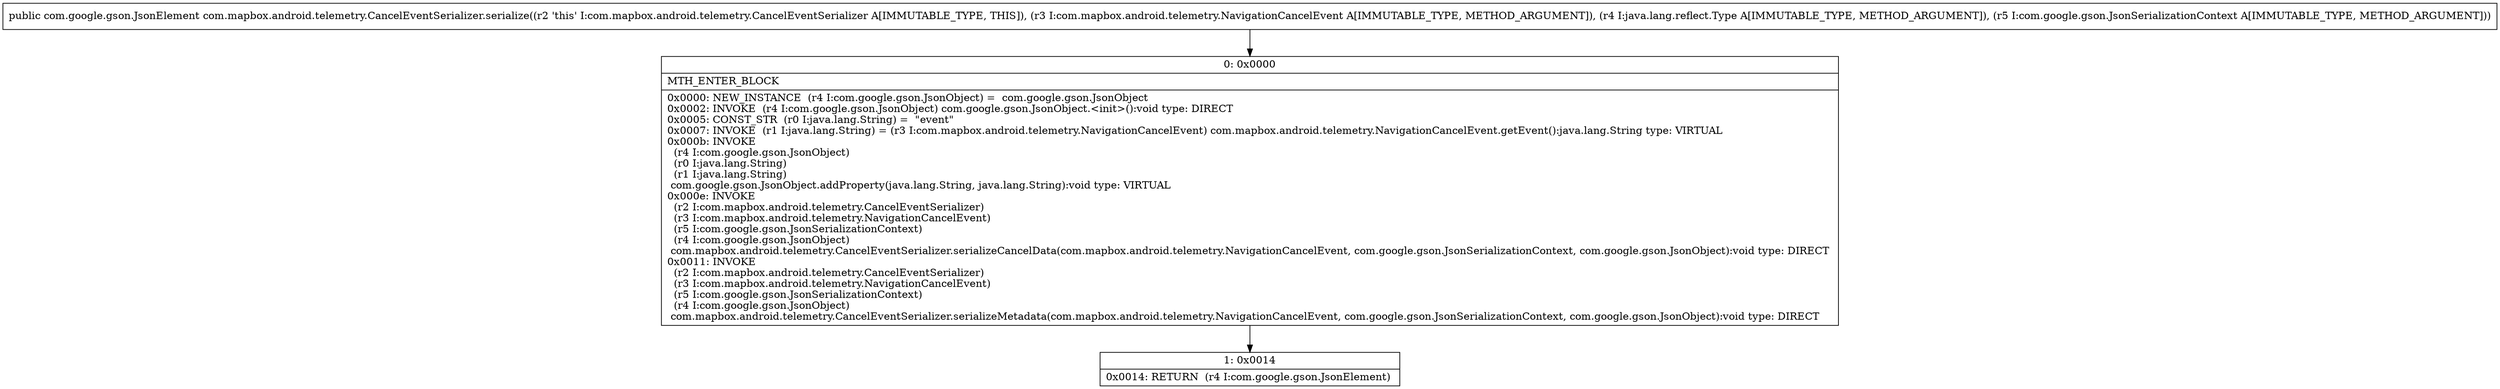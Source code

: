 digraph "CFG forcom.mapbox.android.telemetry.CancelEventSerializer.serialize(Lcom\/mapbox\/android\/telemetry\/NavigationCancelEvent;Ljava\/lang\/reflect\/Type;Lcom\/google\/gson\/JsonSerializationContext;)Lcom\/google\/gson\/JsonElement;" {
Node_0 [shape=record,label="{0\:\ 0x0000|MTH_ENTER_BLOCK\l|0x0000: NEW_INSTANCE  (r4 I:com.google.gson.JsonObject) =  com.google.gson.JsonObject \l0x0002: INVOKE  (r4 I:com.google.gson.JsonObject) com.google.gson.JsonObject.\<init\>():void type: DIRECT \l0x0005: CONST_STR  (r0 I:java.lang.String) =  \"event\" \l0x0007: INVOKE  (r1 I:java.lang.String) = (r3 I:com.mapbox.android.telemetry.NavigationCancelEvent) com.mapbox.android.telemetry.NavigationCancelEvent.getEvent():java.lang.String type: VIRTUAL \l0x000b: INVOKE  \l  (r4 I:com.google.gson.JsonObject)\l  (r0 I:java.lang.String)\l  (r1 I:java.lang.String)\l com.google.gson.JsonObject.addProperty(java.lang.String, java.lang.String):void type: VIRTUAL \l0x000e: INVOKE  \l  (r2 I:com.mapbox.android.telemetry.CancelEventSerializer)\l  (r3 I:com.mapbox.android.telemetry.NavigationCancelEvent)\l  (r5 I:com.google.gson.JsonSerializationContext)\l  (r4 I:com.google.gson.JsonObject)\l com.mapbox.android.telemetry.CancelEventSerializer.serializeCancelData(com.mapbox.android.telemetry.NavigationCancelEvent, com.google.gson.JsonSerializationContext, com.google.gson.JsonObject):void type: DIRECT \l0x0011: INVOKE  \l  (r2 I:com.mapbox.android.telemetry.CancelEventSerializer)\l  (r3 I:com.mapbox.android.telemetry.NavigationCancelEvent)\l  (r5 I:com.google.gson.JsonSerializationContext)\l  (r4 I:com.google.gson.JsonObject)\l com.mapbox.android.telemetry.CancelEventSerializer.serializeMetadata(com.mapbox.android.telemetry.NavigationCancelEvent, com.google.gson.JsonSerializationContext, com.google.gson.JsonObject):void type: DIRECT \l}"];
Node_1 [shape=record,label="{1\:\ 0x0014|0x0014: RETURN  (r4 I:com.google.gson.JsonElement) \l}"];
MethodNode[shape=record,label="{public com.google.gson.JsonElement com.mapbox.android.telemetry.CancelEventSerializer.serialize((r2 'this' I:com.mapbox.android.telemetry.CancelEventSerializer A[IMMUTABLE_TYPE, THIS]), (r3 I:com.mapbox.android.telemetry.NavigationCancelEvent A[IMMUTABLE_TYPE, METHOD_ARGUMENT]), (r4 I:java.lang.reflect.Type A[IMMUTABLE_TYPE, METHOD_ARGUMENT]), (r5 I:com.google.gson.JsonSerializationContext A[IMMUTABLE_TYPE, METHOD_ARGUMENT])) }"];
MethodNode -> Node_0;
Node_0 -> Node_1;
}

